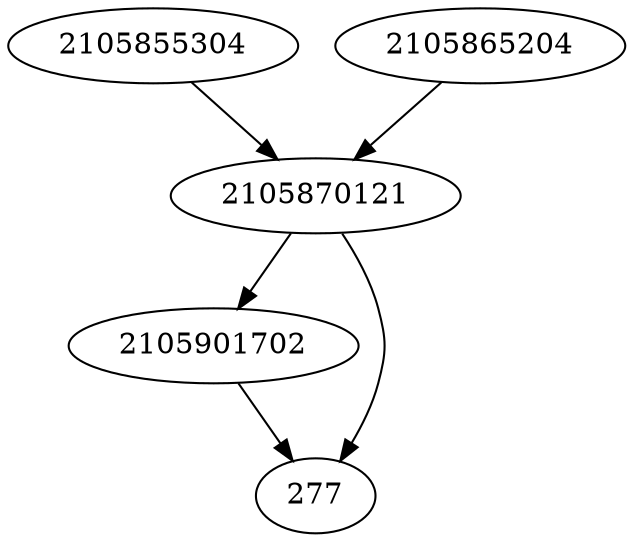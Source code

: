 strict digraph  {
2105901702;
2105855304;
2105870121;
2105865204;
277;
2105901702 -> 277;
2105855304 -> 2105870121;
2105870121 -> 277;
2105870121 -> 2105901702;
2105865204 -> 2105870121;
}
